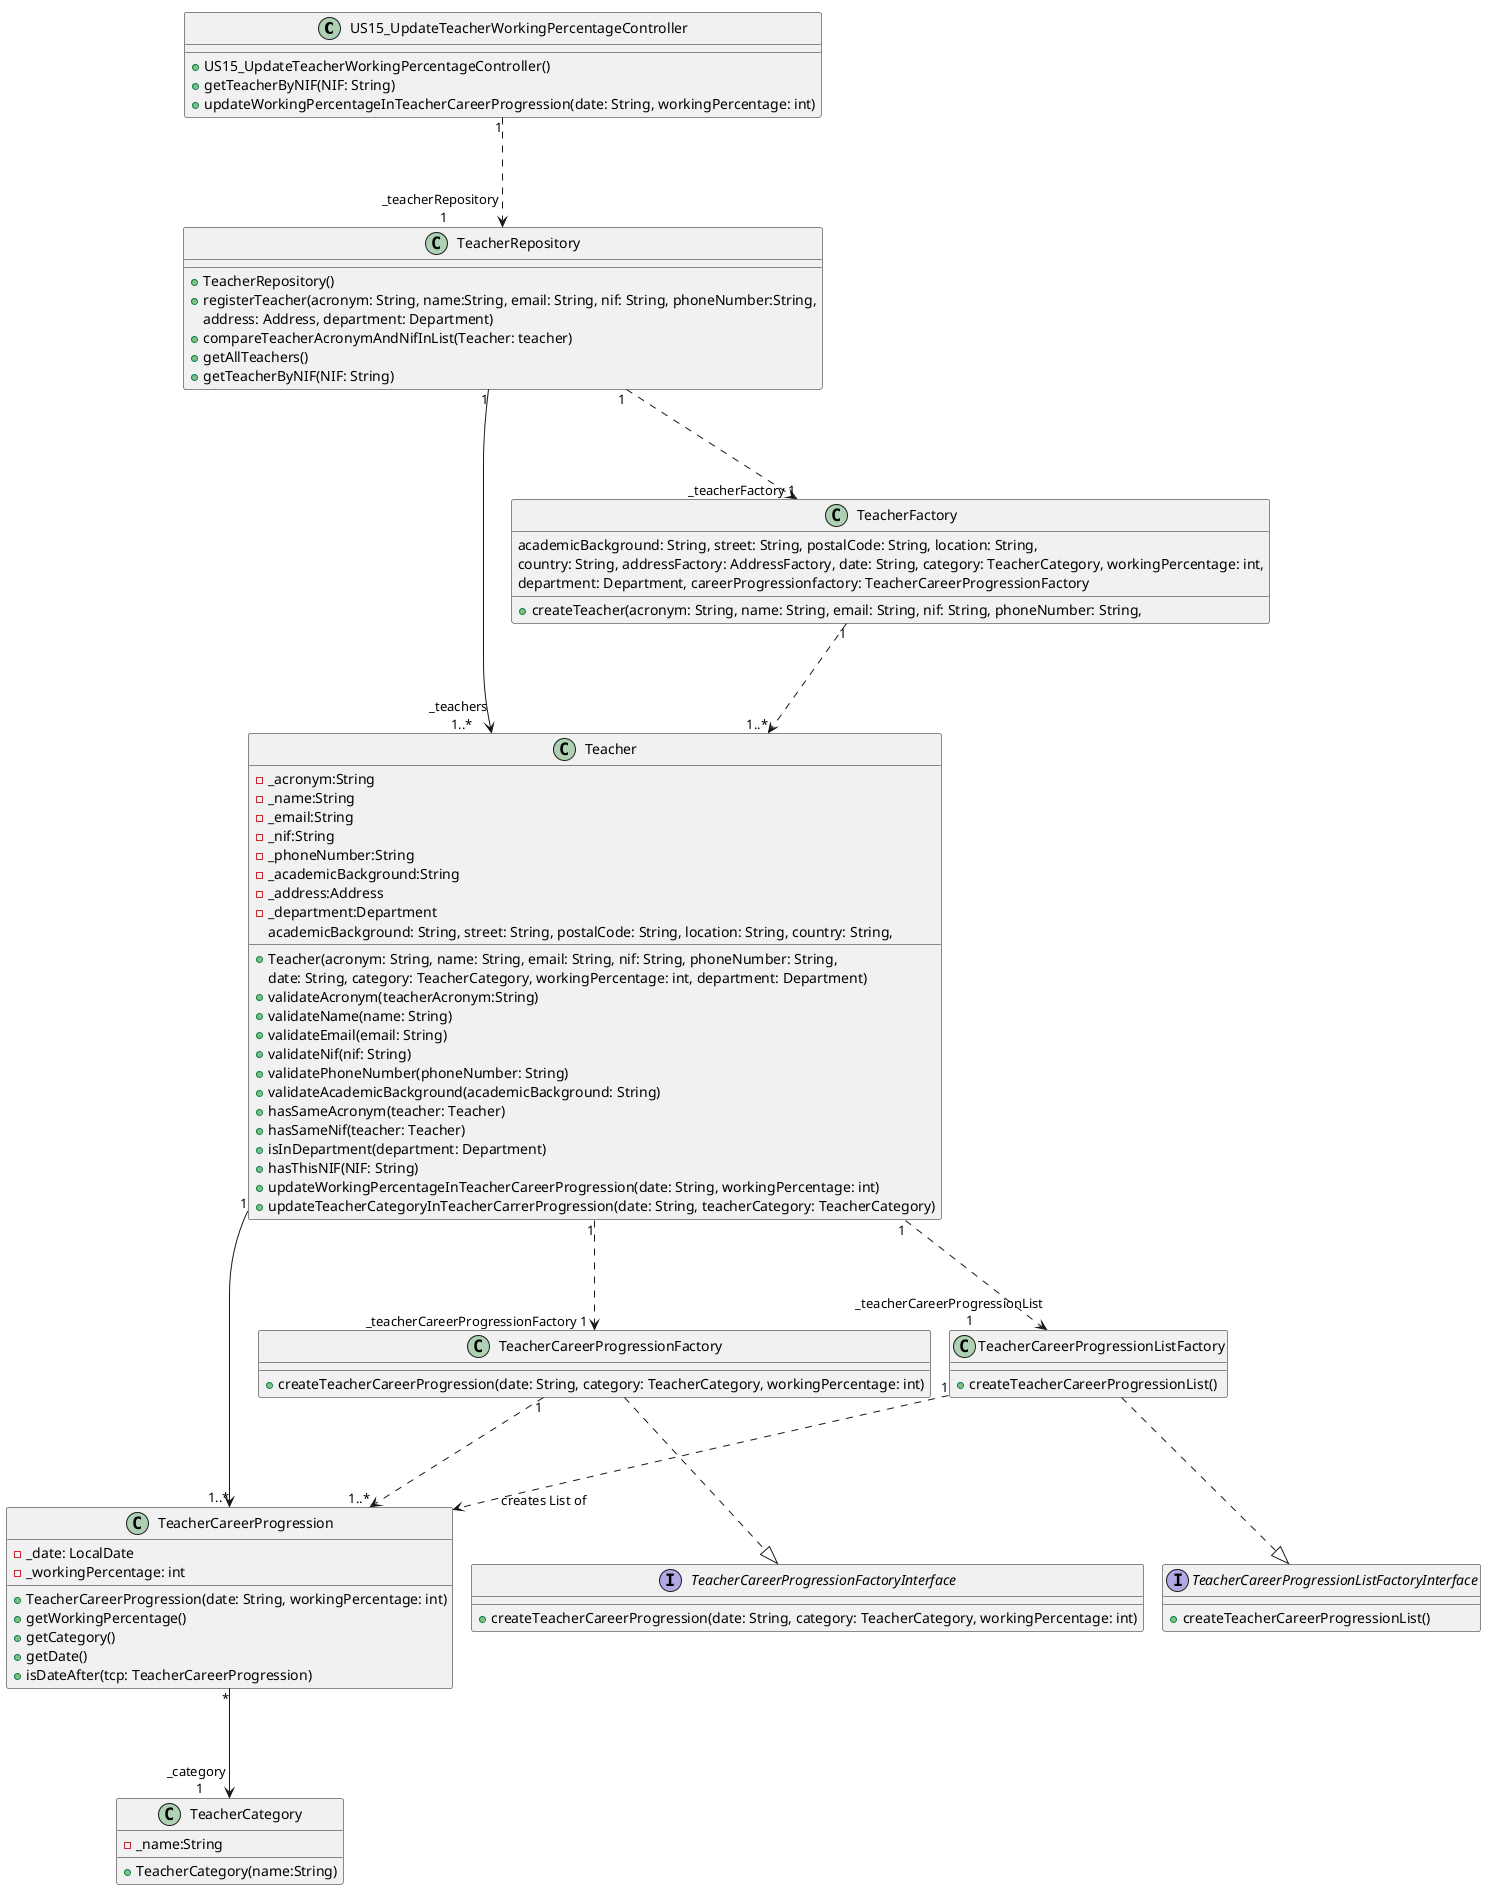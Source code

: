 @startuml

!pragma layout smetana
'left to right direction

class US15_UpdateTeacherWorkingPercentageController {
    +US15_UpdateTeacherWorkingPercentageController()
    +getTeacherByNIF(NIF: String)
    +updateWorkingPercentageInTeacherCareerProgression(date: String, workingPercentage: int)
}

class Teacher {
     -_acronym:String
     -_name:String
     -_email:String
     -_nif:String
     -_phoneNumber:String
     -_academicBackground:String
     -_address:Address
     -_department:Department
     +Teacher(acronym: String, name: String, email: String, nif: String, phoneNumber: String,
     academicBackground: String, street: String, postalCode: String, location: String, country: String,
     date: String, category: TeacherCategory, workingPercentage: int, department: Department)
     +validateAcronym(teacherAcronym:String)
     +validateName(name: String)
     +validateEmail(email: String)
     +validateNif(nif: String)
     +validatePhoneNumber(phoneNumber: String)
     +validateAcademicBackground(academicBackground: String)
     +hasSameAcronym(teacher: Teacher)
     +hasSameNif(teacher: Teacher)
     +isInDepartment(department: Department)
     +hasThisNIF(NIF: String)
     +updateWorkingPercentageInTeacherCareerProgression(date: String, workingPercentage: int)
     +updateTeacherCategoryInTeacherCarrerProgression(date: String, teacherCategory: TeacherCategory)
}

class TeacherFactory {
    +createTeacher(acronym: String, name: String, email: String, nif: String, phoneNumber: String,
   academicBackground: String, street: String, postalCode: String, location: String,
   country: String, addressFactory: AddressFactory, date: String, category: TeacherCategory, workingPercentage: int,
   department: Department, careerProgressionfactory: TeacherCareerProgressionFactory
}

class TeacherCareerProgression {
    -_date: LocalDate
    -_workingPercentage: int
    +TeacherCareerProgression(date: String, workingPercentage: int)
    +getWorkingPercentage()
    +getCategory()
    +getDate()
    +isDateAfter(tcp: TeacherCareerProgression)
}

class TeacherRepository {
    +TeacherRepository()
    +registerTeacher(acronym: String, name:String, email: String, nif: String, phoneNumber:String,
                          address: Address, department: Department)
    +compareTeacherAcronymAndNifInList(Teacher: teacher)
    +getAllTeachers()
    +getTeacherByNIF(NIF: String)
}

class TeacherCategory {
    -_name:String
    + TeacherCategory(name:String)
}

class TeacherCareerProgressionFactory {
    +createTeacherCareerProgression(date: String, category: TeacherCategory, workingPercentage: int)
}

interface TeacherCareerProgressionFactoryInterface {
    +createTeacherCareerProgression(date: String, category: TeacherCategory, workingPercentage: int)
}

class TeacherCareerProgressionListFactory {
    +createTeacherCareerProgressionList()
}

interface TeacherCareerProgressionListFactoryInterface {
    +createTeacherCareerProgressionList()
}

US15_UpdateTeacherWorkingPercentageController "1" ....> "_teacherRepository \n 1" TeacherRepository
Teacher "_teachers \n 1..*" <---- "1" TeacherRepository
Teacher "1" ----> "\n 1..*" TeacherCareerProgression
TeacherFactory "1" ....> "1..*" Teacher
TeacherRepository "1" ....> "_teacherFactory 1" TeacherFactory
TeacherCareerProgression "*" ----> "_category \n 1" TeacherCategory
Teacher "1" ....> "_teacherCareerProgressionFactory 1  " TeacherCareerProgressionFactory
TeacherCareerProgressionFactory "1" ....> "1..*" TeacherCareerProgression
Teacher "1" ....> "_teacherCareerProgressionList \n           1" TeacherCareerProgressionListFactory
TeacherCareerProgressionFactory ....|> TeacherCareerProgressionFactoryInterface
TeacherCareerProgressionListFactory ....|> TeacherCareerProgressionListFactoryInterface
TeacherCareerProgressionListFactory "1" ....> "              creates List of" TeacherCareerProgression

@enduml